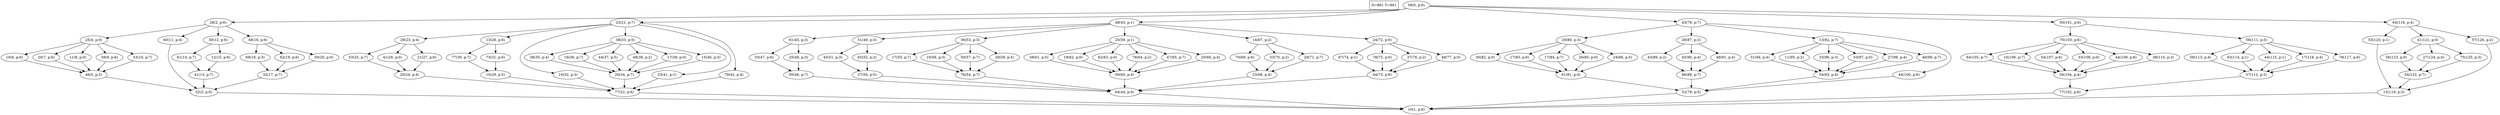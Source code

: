digraph Task {
i [shape=box, label="D=861 T=861"]; 
0 [label="58(0, p:0)"];
1 [label="10(1, p:6)"];
2 [label="28(2, p:6)"];
3 [label="32(3, p:0)"];
4 [label="25(4, p:0)"];
5 [label="46(5, p:2)"];
6 [label="16(6, p:6)"];
7 [label="20(7, p:6)"];
8 [label="11(8, p:0)"];
9 [label="39(9, p:6)"];
10 [label="53(10, p:7)"];
11 [label="60(11, p:4)"];
12 [label="30(12, p:6)"];
13 [label="41(13, p:7)"];
14 [label="61(14, p:7)"];
15 [label="12(15, p:6)"];
16 [label="48(16, p:6)"];
17 [label="32(17, p:7)"];
18 [label="69(18, p:3)"];
19 [label="62(19, p:6)"];
20 [label="30(20, p:0)"];
21 [label="23(21, p:7)"];
22 [label="77(22, p:6)"];
23 [label="29(23, p:4)"];
24 [label="20(24, p:4)"];
25 [label="53(25, p:7)"];
26 [label="41(26, p:0)"];
27 [label="21(27, p:6)"];
28 [label="13(28, p:6)"];
29 [label="10(29, p:5)"];
30 [label="77(30, p:7)"];
31 [label="73(31, p:6)"];
32 [label="10(32, p:3)"];
33 [label="38(33, p:5)"];
34 [label="26(34, p:7)"];
35 [label="38(35, p:4)"];
36 [label="16(36, p:7)"];
37 [label="44(37, p:5)"];
38 [label="48(38, p:2)"];
39 [label="17(39, p:0)"];
40 [label="15(40, p:3)"];
41 [label="33(41, p:1)"];
42 [label="79(42, p:4)"];
43 [label="48(43, p:1)"];
44 [label="64(44, p:0)"];
45 [label="61(45, p:3)"];
46 [label="50(46, p:7)"];
47 [label="33(47, p:6)"];
48 [label="25(48, p:3)"];
49 [label="51(49, p:3)"];
50 [label="27(50, p:5)"];
51 [label="45(51, p:3)"];
52 [label="65(52, p:2)"];
53 [label="36(53, p:3)"];
54 [label="76(54, p:7)"];
55 [label="17(55, p:7)"];
56 [label="10(56, p:3)"];
57 [label="50(57, p:7)"];
58 [label="28(58, p:5)"];
59 [label="25(59, p:1)"];
60 [label="50(60, p:4)"];
61 [label="38(61, p:5)"];
62 [label="19(62, p:0)"];
63 [label="62(63, p:0)"];
64 [label="78(64, p:2)"];
65 [label="47(65, p:7)"];
66 [label="20(66, p:4)"];
67 [label="14(67, p:2)"];
68 [label="23(68, p:4)"];
69 [label="70(69, p:6)"];
70 [label="33(70, p:2)"];
71 [label="29(71, p:7)"];
72 [label="24(72, p:0)"];
73 [label="44(73, p:6)"];
74 [label="67(74, p:1)"];
75 [label="78(75, p:0)"];
76 [label="37(76, p:2)"];
77 [label="49(77, p:0)"];
78 [label="43(78, p:7)"];
79 [label="52(79, p:5)"];
80 [label="20(80, p:3)"];
81 [label="61(81, p:4)"];
82 [label="30(82, p:0)"];
83 [label="17(83, p:6)"];
84 [label="17(84, p:7)"];
85 [label="26(85, p:0)"];
86 [label="24(86, p:5)"];
87 [label="29(87, p:2)"];
88 [label="66(88, p:7)"];
89 [label="43(89, p:2)"];
90 [label="45(90, p:4)"];
91 [label="48(91, p:4)"];
92 [label="13(92, p:7)"];
93 [label="54(93, p:4)"];
94 [label="31(94, p:4)"];
95 [label="11(95, p:2)"];
96 [label="33(96, p:3)"];
97 [label="53(97, p:0)"];
98 [label="27(98, p:4)"];
99 [label="46(99, p:7)"];
100 [label="44(100, p:6)"];
101 [label="50(101, p:6)"];
102 [label="77(102, p:6)"];
103 [label="70(103, p:6)"];
104 [label="26(104, p:4)"];
105 [label="64(105, p:7)"];
106 [label="10(106, p:7)"];
107 [label="54(107, p:6)"];
108 [label="33(108, p:0)"];
109 [label="44(109, p:6)"];
110 [label="38(110, p:3)"];
111 [label="56(111, p:3)"];
112 [label="37(112, p:2)"];
113 [label="58(113, p:4)"];
114 [label="63(114, p:1)"];
115 [label="44(115, p:1)"];
116 [label="17(116, p:4)"];
117 [label="78(117, p:6)"];
118 [label="64(118, p:4)"];
119 [label="15(119, p:3)"];
120 [label="53(120, p:1)"];
121 [label="41(121, p:0)"];
122 [label="54(122, p:7)"];
123 [label="56(123, p:0)"];
124 [label="27(124, p:4)"];
125 [label="75(125, p:3)"];
126 [label="57(126, p:2)"];
0 -> 2;
0 -> 21;
0 -> 43;
0 -> 78;
0 -> 101;
0 -> 118;
2 -> 4;
2 -> 11;
2 -> 12;
2 -> 16;
3 -> 1;
4 -> 6;
4 -> 7;
4 -> 8;
4 -> 9;
4 -> 10;
5 -> 3;
6 -> 5;
7 -> 5;
8 -> 5;
9 -> 5;
10 -> 5;
11 -> 3;
12 -> 14;
12 -> 15;
13 -> 3;
14 -> 13;
15 -> 13;
16 -> 18;
16 -> 19;
16 -> 20;
17 -> 3;
18 -> 17;
19 -> 17;
20 -> 17;
21 -> 23;
21 -> 28;
21 -> 32;
21 -> 33;
21 -> 41;
21 -> 42;
22 -> 1;
23 -> 25;
23 -> 26;
23 -> 27;
24 -> 22;
25 -> 24;
26 -> 24;
27 -> 24;
28 -> 30;
28 -> 31;
29 -> 22;
30 -> 29;
31 -> 29;
32 -> 22;
33 -> 35;
33 -> 36;
33 -> 37;
33 -> 38;
33 -> 39;
33 -> 40;
34 -> 22;
35 -> 34;
36 -> 34;
37 -> 34;
38 -> 34;
39 -> 34;
40 -> 34;
41 -> 22;
42 -> 22;
43 -> 45;
43 -> 49;
43 -> 53;
43 -> 59;
43 -> 67;
43 -> 72;
44 -> 1;
45 -> 47;
45 -> 48;
46 -> 44;
47 -> 46;
48 -> 46;
49 -> 51;
49 -> 52;
50 -> 44;
51 -> 50;
52 -> 50;
53 -> 55;
53 -> 56;
53 -> 57;
53 -> 58;
54 -> 44;
55 -> 54;
56 -> 54;
57 -> 54;
58 -> 54;
59 -> 61;
59 -> 62;
59 -> 63;
59 -> 64;
59 -> 65;
59 -> 66;
60 -> 44;
61 -> 60;
62 -> 60;
63 -> 60;
64 -> 60;
65 -> 60;
66 -> 60;
67 -> 69;
67 -> 70;
67 -> 71;
68 -> 44;
69 -> 68;
70 -> 68;
71 -> 68;
72 -> 74;
72 -> 75;
72 -> 76;
72 -> 77;
73 -> 44;
74 -> 73;
75 -> 73;
76 -> 73;
77 -> 73;
78 -> 80;
78 -> 87;
78 -> 92;
78 -> 100;
79 -> 1;
80 -> 82;
80 -> 83;
80 -> 84;
80 -> 85;
80 -> 86;
81 -> 79;
82 -> 81;
83 -> 81;
84 -> 81;
85 -> 81;
86 -> 81;
87 -> 89;
87 -> 90;
87 -> 91;
88 -> 79;
89 -> 88;
90 -> 88;
91 -> 88;
92 -> 94;
92 -> 95;
92 -> 96;
92 -> 97;
92 -> 98;
92 -> 99;
93 -> 79;
94 -> 93;
95 -> 93;
96 -> 93;
97 -> 93;
98 -> 93;
99 -> 93;
100 -> 79;
101 -> 103;
101 -> 111;
102 -> 1;
103 -> 105;
103 -> 106;
103 -> 107;
103 -> 108;
103 -> 109;
103 -> 110;
104 -> 102;
105 -> 104;
106 -> 104;
107 -> 104;
108 -> 104;
109 -> 104;
110 -> 104;
111 -> 113;
111 -> 114;
111 -> 115;
111 -> 116;
111 -> 117;
112 -> 102;
113 -> 112;
114 -> 112;
115 -> 112;
116 -> 112;
117 -> 112;
118 -> 120;
118 -> 121;
118 -> 126;
119 -> 1;
120 -> 119;
121 -> 123;
121 -> 124;
121 -> 125;
122 -> 119;
123 -> 122;
124 -> 122;
125 -> 122;
126 -> 119;
}